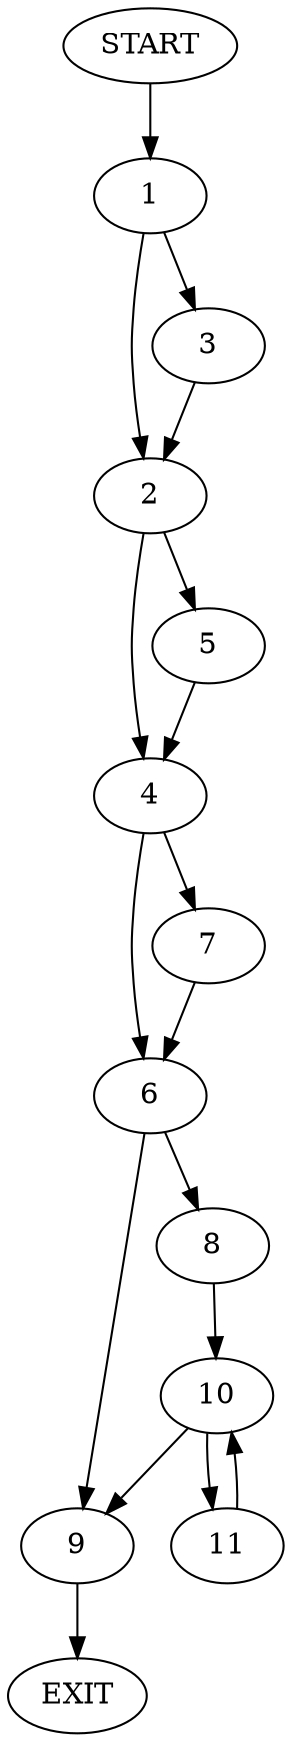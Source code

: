 digraph {
0 [label="START"]
12 [label="EXIT"]
0 -> 1
1 -> 2
1 -> 3
2 -> 4
2 -> 5
3 -> 2
4 -> 6
4 -> 7
5 -> 4
7 -> 6
6 -> 8
6 -> 9
9 -> 12
8 -> 10
10 -> 9
10 -> 11
11 -> 10
}
